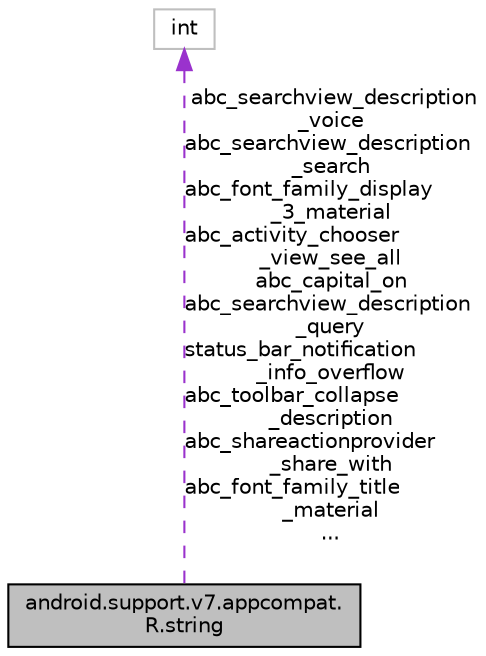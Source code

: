 digraph "android.support.v7.appcompat.R.string"
{
 // INTERACTIVE_SVG=YES
 // LATEX_PDF_SIZE
  edge [fontname="Helvetica",fontsize="10",labelfontname="Helvetica",labelfontsize="10"];
  node [fontname="Helvetica",fontsize="10",shape=record];
  Node1 [label="android.support.v7.appcompat.\lR.string",height=0.2,width=0.4,color="black", fillcolor="grey75", style="filled", fontcolor="black",tooltip=" "];
  Node2 -> Node1 [dir="back",color="darkorchid3",fontsize="10",style="dashed",label=" abc_searchview_description\l_voice\nabc_searchview_description\l_search\nabc_font_family_display\l_3_material\nabc_activity_chooser\l_view_see_all\nabc_capital_on\nabc_searchview_description\l_query\nstatus_bar_notification\l_info_overflow\nabc_toolbar_collapse\l_description\nabc_shareactionprovider\l_share_with\nabc_font_family_title\l_material\n..." ,fontname="Helvetica"];
  Node2 [label="int",height=0.2,width=0.4,color="grey75", fillcolor="white", style="filled",tooltip=" "];
}
